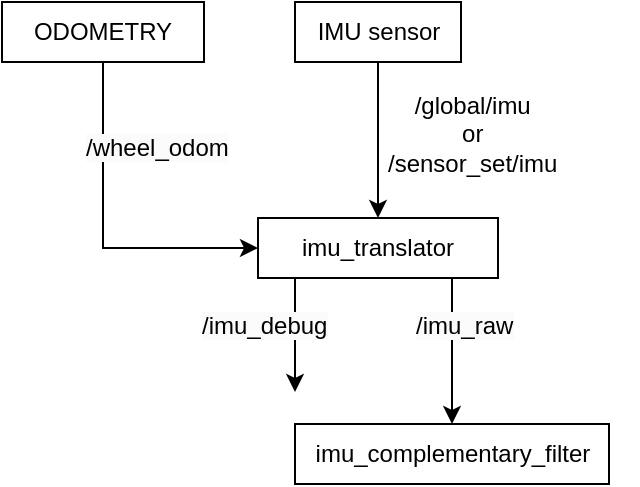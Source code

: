 <mxfile version="24.7.16">
  <diagram name="Page-1" id="QcFwFOKifyrVxmkoMn-t">
    <mxGraphModel dx="421" dy="449" grid="0" gridSize="10" guides="1" tooltips="1" connect="1" arrows="1" fold="1" page="1" pageScale="1" pageWidth="850" pageHeight="1100" math="0" shadow="0">
      <root>
        <mxCell id="0" />
        <mxCell id="1" parent="0" />
        <mxCell id="rNhIjqgVADMFTiBCQqSe-9" style="edgeStyle=orthogonalEdgeStyle;rounded=0;orthogonalLoop=1;jettySize=auto;html=1;exitX=0.5;exitY=1;exitDx=0;exitDy=0;entryX=0;entryY=0.5;entryDx=0;entryDy=0;" edge="1" parent="1" source="rNhIjqgVADMFTiBCQqSe-2" target="rNhIjqgVADMFTiBCQqSe-4">
          <mxGeometry relative="1" as="geometry" />
        </mxCell>
        <mxCell id="rNhIjqgVADMFTiBCQqSe-2" value="ODOMETRY" style="rounded=0;whiteSpace=wrap;html=1;" vertex="1" parent="1">
          <mxGeometry x="71" y="175" width="101" height="30" as="geometry" />
        </mxCell>
        <mxCell id="rNhIjqgVADMFTiBCQqSe-4" value="imu_translator" style="rounded=0;whiteSpace=wrap;html=1;" vertex="1" parent="1">
          <mxGeometry x="199" y="283" width="120" height="30" as="geometry" />
        </mxCell>
        <mxCell id="rNhIjqgVADMFTiBCQqSe-5" value="" style="endArrow=classic;html=1;rounded=0;entryX=0.5;entryY=0;entryDx=0;entryDy=0;" edge="1" parent="1" source="rNhIjqgVADMFTiBCQqSe-7" target="rNhIjqgVADMFTiBCQqSe-4">
          <mxGeometry width="50" height="50" relative="1" as="geometry">
            <mxPoint x="259" y="200" as="sourcePoint" />
            <mxPoint x="258.5" y="300" as="targetPoint" />
          </mxGeometry>
        </mxCell>
        <mxCell id="rNhIjqgVADMFTiBCQqSe-7" value="IMU sensor" style="rounded=0;whiteSpace=wrap;html=1;" vertex="1" parent="1">
          <mxGeometry x="217.5" y="175" width="83" height="30" as="geometry" />
        </mxCell>
        <mxCell id="rNhIjqgVADMFTiBCQqSe-10" value="&lt;span style=&quot;color: rgb(0, 0, 0); font-family: Helvetica; font-size: 12px; font-style: normal; font-variant-ligatures: normal; font-variant-caps: normal; font-weight: 400; letter-spacing: normal; orphans: 2; text-align: center; text-indent: 0px; text-transform: none; widows: 2; word-spacing: 0px; -webkit-text-stroke-width: 0px; white-space: nowrap; background-color: rgb(251, 251, 251); text-decoration-thickness: initial; text-decoration-style: initial; text-decoration-color: initial; display: inline !important; float: none;&quot;&gt;/wheel_odom&lt;/span&gt;" style="text;whiteSpace=wrap;html=1;" vertex="1" parent="1">
          <mxGeometry x="111" y="234" width="113" height="36" as="geometry" />
        </mxCell>
        <mxCell id="rNhIjqgVADMFTiBCQqSe-13" value="" style="endArrow=classic;html=1;rounded=0;exitX=0.5;exitY=1;exitDx=0;exitDy=0;" edge="1" parent="1">
          <mxGeometry width="50" height="50" relative="1" as="geometry">
            <mxPoint x="217.5" y="313" as="sourcePoint" />
            <mxPoint x="217.5" y="370" as="targetPoint" />
          </mxGeometry>
        </mxCell>
        <mxCell id="rNhIjqgVADMFTiBCQqSe-14" value="&lt;span style=&quot;color: rgb(0, 0, 0); font-family: Helvetica; font-size: 12px; font-style: normal; font-variant-ligatures: normal; font-variant-caps: normal; font-weight: 400; letter-spacing: normal; orphans: 2; text-align: center; text-indent: 0px; text-transform: none; widows: 2; word-spacing: 0px; -webkit-text-stroke-width: 0px; white-space: nowrap; background-color: rgb(251, 251, 251); text-decoration-thickness: initial; text-decoration-style: initial; text-decoration-color: initial; display: inline !important; float: none;&quot;&gt;/imu_debug&lt;/span&gt;" style="text;whiteSpace=wrap;html=1;" vertex="1" parent="1">
          <mxGeometry x="169" y="323" width="113" height="36" as="geometry" />
        </mxCell>
        <mxCell id="rNhIjqgVADMFTiBCQqSe-16" value="" style="endArrow=classic;html=1;rounded=0;exitX=0.5;exitY=1;exitDx=0;exitDy=0;entryX=0.5;entryY=0;entryDx=0;entryDy=0;" edge="1" parent="1" target="rNhIjqgVADMFTiBCQqSe-18">
          <mxGeometry width="50" height="50" relative="1" as="geometry">
            <mxPoint x="296" y="313" as="sourcePoint" />
            <mxPoint x="296" y="368" as="targetPoint" />
          </mxGeometry>
        </mxCell>
        <mxCell id="rNhIjqgVADMFTiBCQqSe-17" value="&lt;span style=&quot;color: rgb(0, 0, 0); font-family: Helvetica; font-size: 12px; font-style: normal; font-variant-ligatures: normal; font-variant-caps: normal; font-weight: 400; letter-spacing: normal; orphans: 2; text-align: center; text-indent: 0px; text-transform: none; widows: 2; word-spacing: 0px; -webkit-text-stroke-width: 0px; white-space: nowrap; background-color: rgb(251, 251, 251); text-decoration-thickness: initial; text-decoration-style: initial; text-decoration-color: initial; display: inline !important; float: none;&quot;&gt;/imu_raw&lt;/span&gt;" style="text;whiteSpace=wrap;html=1;" vertex="1" parent="1">
          <mxGeometry x="276" y="323" width="113" height="36" as="geometry" />
        </mxCell>
        <mxCell id="rNhIjqgVADMFTiBCQqSe-18" value="imu_complementary_filter" style="rounded=0;whiteSpace=wrap;html=1;" vertex="1" parent="1">
          <mxGeometry x="217.5" y="386" width="157" height="30" as="geometry" />
        </mxCell>
        <mxCell id="rNhIjqgVADMFTiBCQqSe-19" value="&lt;div style=&quot;text-align: center; text-wrap: nowrap;&quot;&gt;&lt;span style=&quot;background-color: initial;&quot;&gt;/global/imu&lt;/span&gt;&lt;br&gt;&lt;/div&gt;&lt;div style=&quot;text-align: center; text-wrap: nowrap;&quot;&gt;&lt;span style=&quot;background-color: initial;&quot;&gt;or&lt;/span&gt;&lt;/div&gt;&lt;div style=&quot;text-align: center; text-wrap: nowrap;&quot;&gt;/sensor_set/imu&lt;/div&gt;" style="text;whiteSpace=wrap;html=1;" vertex="1" parent="1">
          <mxGeometry x="261.5" y="213" width="113" height="57" as="geometry" />
        </mxCell>
      </root>
    </mxGraphModel>
  </diagram>
</mxfile>
